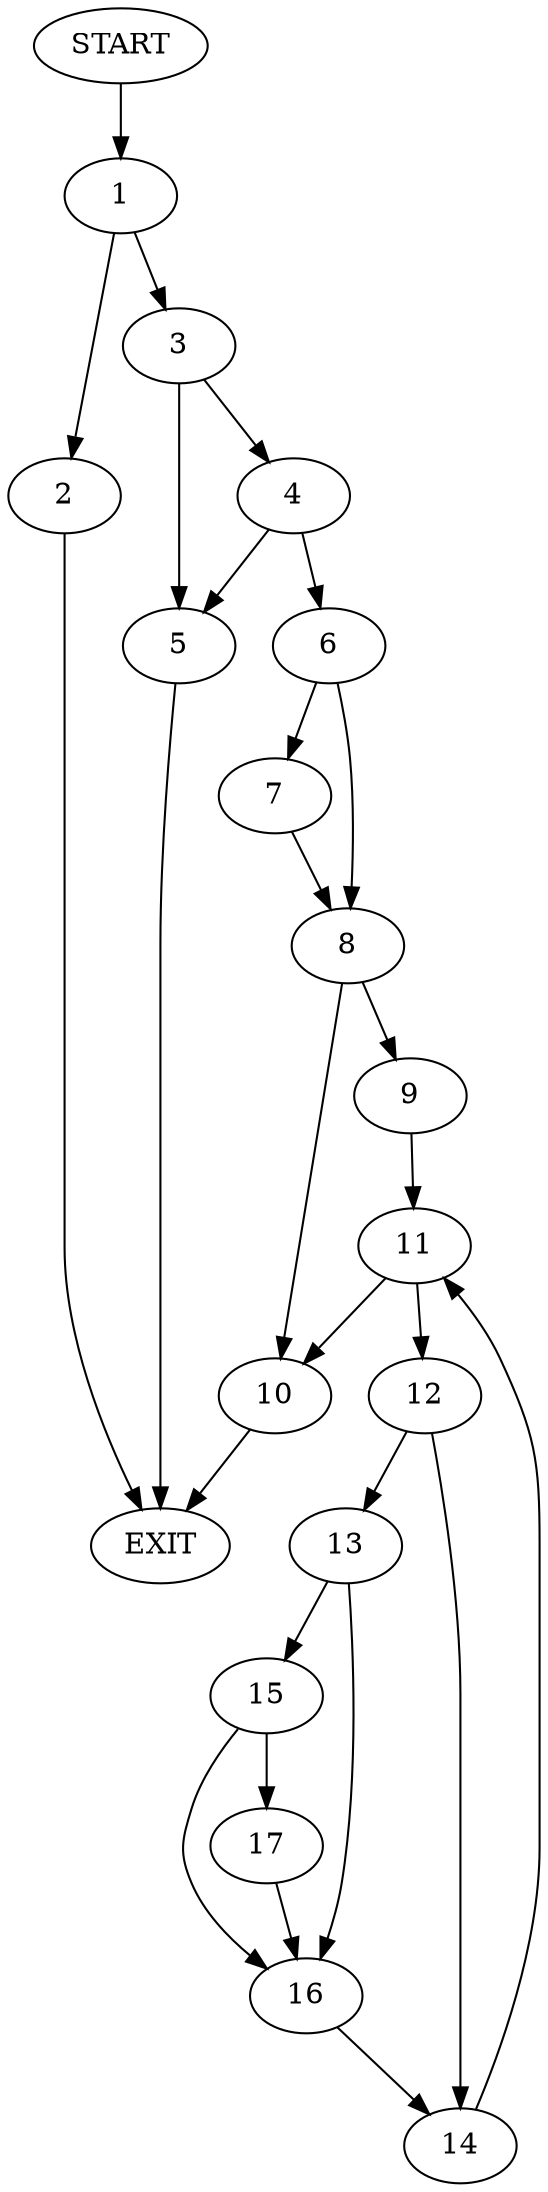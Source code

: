 digraph {
0 [label="START"]
18 [label="EXIT"]
0 -> 1
1 -> 2
1 -> 3
3 -> 4
3 -> 5
2 -> 18
5 -> 18
4 -> 5
4 -> 6
6 -> 7
6 -> 8
8 -> 9
8 -> 10
7 -> 8
10 -> 18
9 -> 11
11 -> 10
11 -> 12
12 -> 13
12 -> 14
13 -> 15
13 -> 16
14 -> 11
15 -> 17
15 -> 16
16 -> 14
17 -> 16
}
